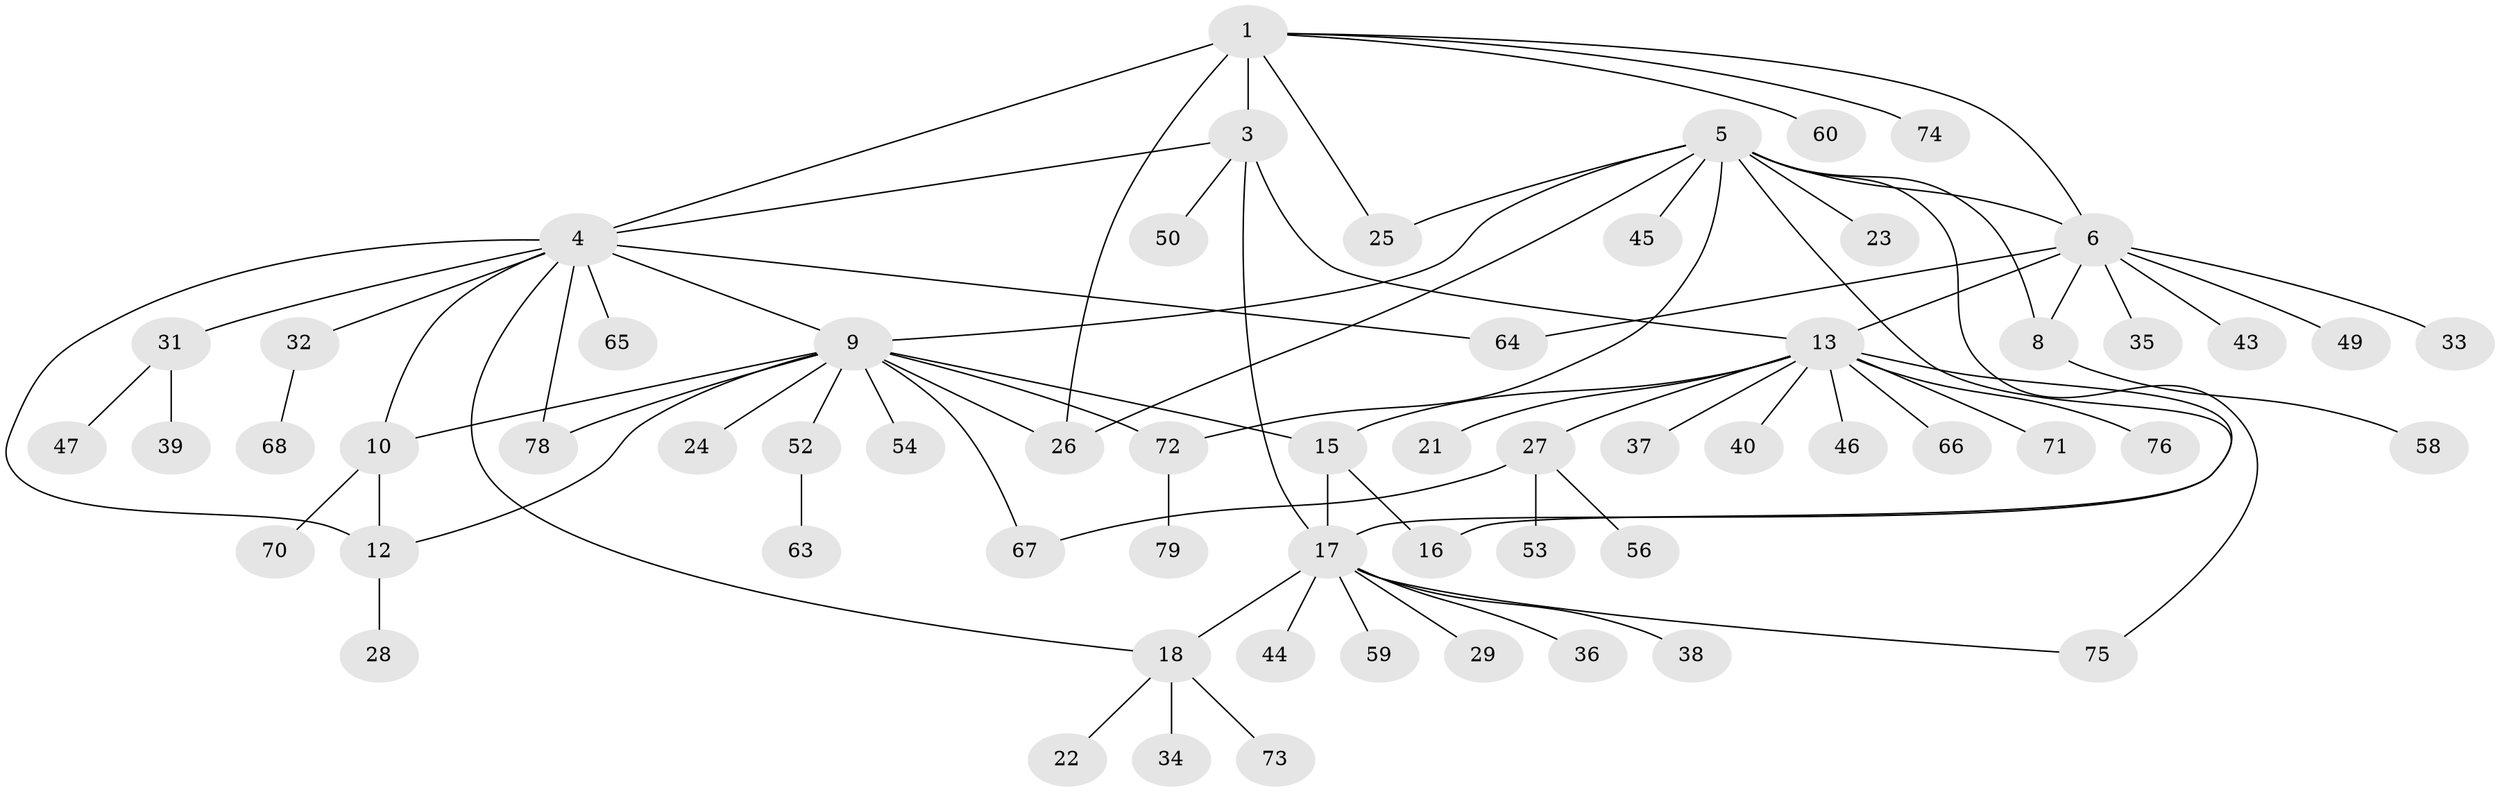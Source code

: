 // original degree distribution, {5: 0.0625, 6: 0.0375, 7: 0.05, 8: 0.0125, 11: 0.0125, 4: 0.0375, 13: 0.0125, 9: 0.0125, 3: 0.05, 10: 0.0125, 1: 0.525, 2: 0.175}
// Generated by graph-tools (version 1.1) at 2025/11/02/27/25 16:11:32]
// undirected, 62 vertices, 81 edges
graph export_dot {
graph [start="1"]
  node [color=gray90,style=filled];
  1 [super="+2"];
  3 [super="+48"];
  4 [super="+11"];
  5 [super="+61"];
  6 [super="+7"];
  8 [super="+42"];
  9 [super="+62"];
  10 [super="+30"];
  12 [super="+57"];
  13 [super="+14"];
  15;
  16;
  17 [super="+20"];
  18 [super="+19"];
  21;
  22;
  23;
  24;
  25;
  26;
  27 [super="+55"];
  28;
  29 [super="+51"];
  31 [super="+41"];
  32;
  33;
  34;
  35 [super="+77"];
  36;
  37;
  38;
  39;
  40;
  43;
  44;
  45;
  46;
  47;
  49;
  50;
  52;
  53;
  54;
  56;
  58;
  59;
  60;
  63;
  64 [super="+69"];
  65;
  66;
  67;
  68 [super="+80"];
  70;
  71;
  72;
  73;
  74;
  75;
  76;
  78;
  79;
  1 -- 3 [weight=2];
  1 -- 4 [weight=2];
  1 -- 6;
  1 -- 74;
  1 -- 25;
  1 -- 26;
  1 -- 60;
  3 -- 4;
  3 -- 17;
  3 -- 50;
  3 -- 13;
  4 -- 31;
  4 -- 32;
  4 -- 65;
  4 -- 78;
  4 -- 64;
  4 -- 18;
  4 -- 9;
  4 -- 10;
  4 -- 12;
  5 -- 6 [weight=2];
  5 -- 8;
  5 -- 9;
  5 -- 17;
  5 -- 23;
  5 -- 25;
  5 -- 45;
  5 -- 72;
  5 -- 75;
  5 -- 26;
  6 -- 8 [weight=2];
  6 -- 13;
  6 -- 49;
  6 -- 64;
  6 -- 33;
  6 -- 35;
  6 -- 43;
  8 -- 58;
  9 -- 10;
  9 -- 12;
  9 -- 15;
  9 -- 24;
  9 -- 26;
  9 -- 52;
  9 -- 54;
  9 -- 67;
  9 -- 72;
  9 -- 78;
  10 -- 12;
  10 -- 70;
  12 -- 28;
  13 -- 15 [weight=2];
  13 -- 16 [weight=2];
  13 -- 27;
  13 -- 37;
  13 -- 46;
  13 -- 66;
  13 -- 76;
  13 -- 21;
  13 -- 71;
  13 -- 40;
  15 -- 16;
  15 -- 17;
  17 -- 18 [weight=4];
  17 -- 29;
  17 -- 36;
  17 -- 38;
  17 -- 44;
  17 -- 75;
  17 -- 59;
  18 -- 34;
  18 -- 22;
  18 -- 73;
  27 -- 53;
  27 -- 56;
  27 -- 67;
  31 -- 39;
  31 -- 47;
  32 -- 68;
  52 -- 63;
  72 -- 79;
}

